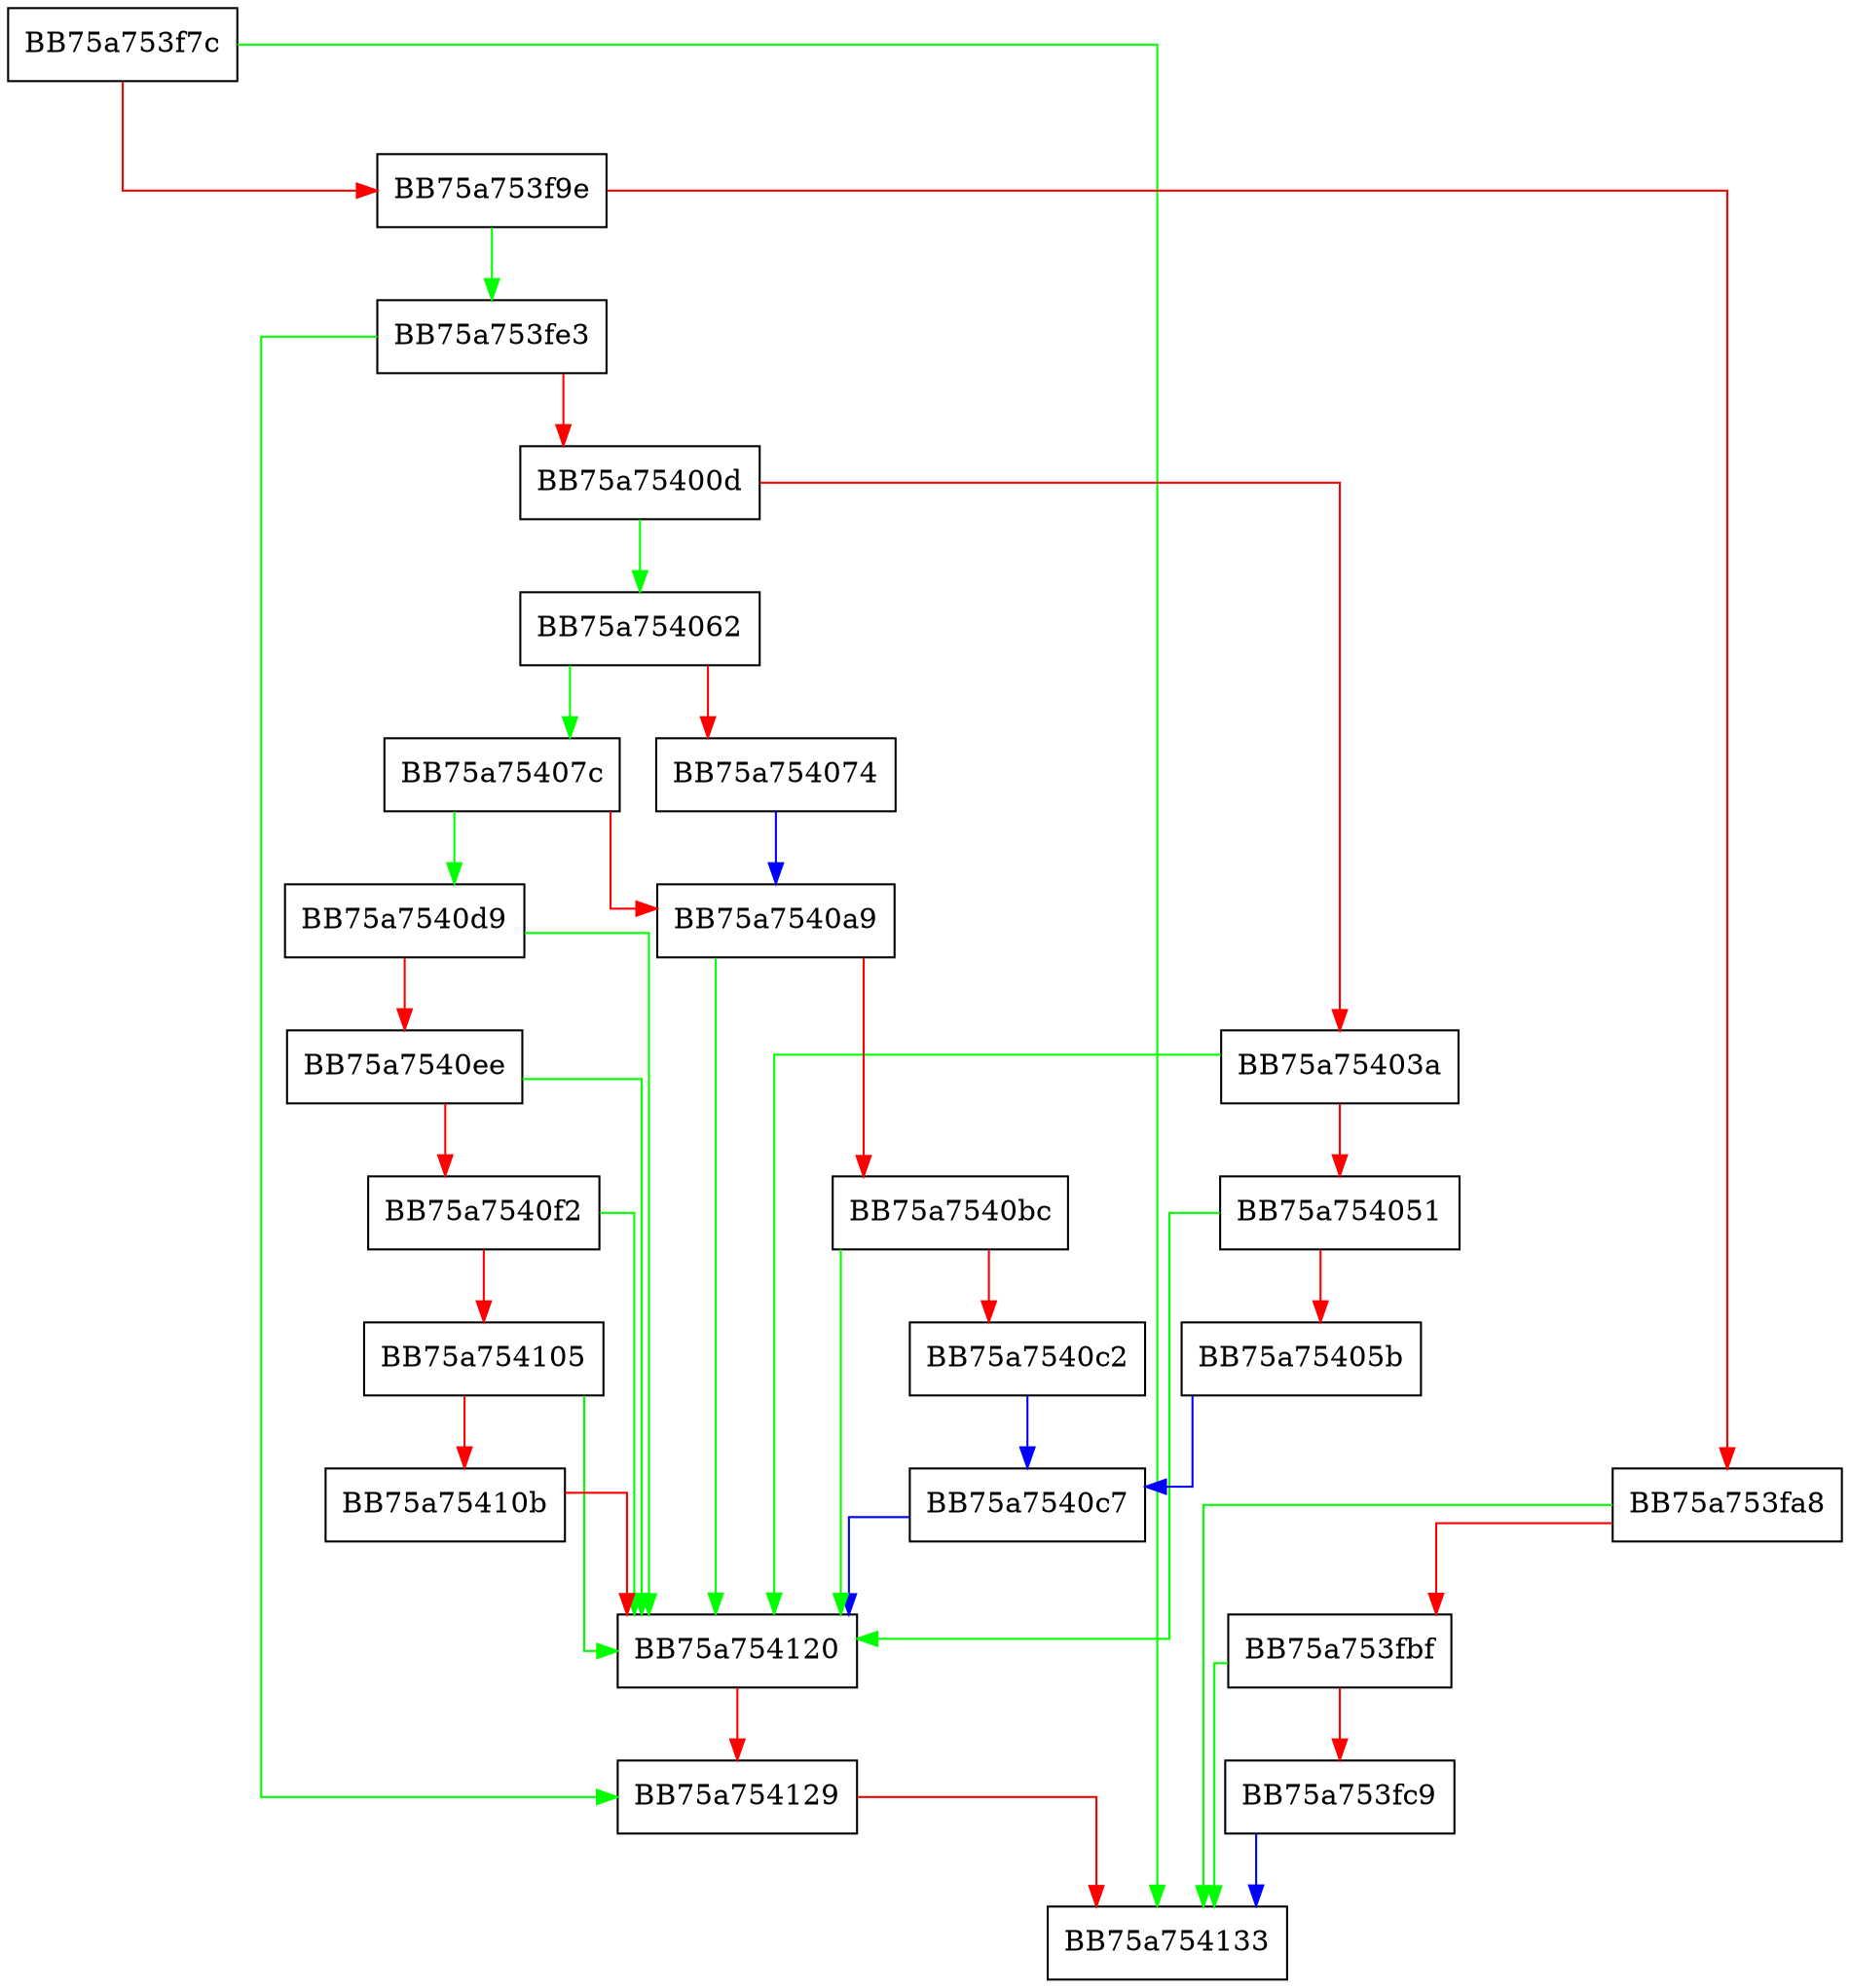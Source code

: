 digraph FlushBmCache {
  node [shape="box"];
  graph [splines=ortho];
  BB75a753f7c -> BB75a754133 [color="green"];
  BB75a753f7c -> BB75a753f9e [color="red"];
  BB75a753f9e -> BB75a753fe3 [color="green"];
  BB75a753f9e -> BB75a753fa8 [color="red"];
  BB75a753fa8 -> BB75a754133 [color="green"];
  BB75a753fa8 -> BB75a753fbf [color="red"];
  BB75a753fbf -> BB75a754133 [color="green"];
  BB75a753fbf -> BB75a753fc9 [color="red"];
  BB75a753fc9 -> BB75a754133 [color="blue"];
  BB75a753fe3 -> BB75a754129 [color="green"];
  BB75a753fe3 -> BB75a75400d [color="red"];
  BB75a75400d -> BB75a754062 [color="green"];
  BB75a75400d -> BB75a75403a [color="red"];
  BB75a75403a -> BB75a754120 [color="green"];
  BB75a75403a -> BB75a754051 [color="red"];
  BB75a754051 -> BB75a754120 [color="green"];
  BB75a754051 -> BB75a75405b [color="red"];
  BB75a75405b -> BB75a7540c7 [color="blue"];
  BB75a754062 -> BB75a75407c [color="green"];
  BB75a754062 -> BB75a754074 [color="red"];
  BB75a754074 -> BB75a7540a9 [color="blue"];
  BB75a75407c -> BB75a7540d9 [color="green"];
  BB75a75407c -> BB75a7540a9 [color="red"];
  BB75a7540a9 -> BB75a754120 [color="green"];
  BB75a7540a9 -> BB75a7540bc [color="red"];
  BB75a7540bc -> BB75a754120 [color="green"];
  BB75a7540bc -> BB75a7540c2 [color="red"];
  BB75a7540c2 -> BB75a7540c7 [color="blue"];
  BB75a7540c7 -> BB75a754120 [color="blue"];
  BB75a7540d9 -> BB75a754120 [color="green"];
  BB75a7540d9 -> BB75a7540ee [color="red"];
  BB75a7540ee -> BB75a754120 [color="green"];
  BB75a7540ee -> BB75a7540f2 [color="red"];
  BB75a7540f2 -> BB75a754120 [color="green"];
  BB75a7540f2 -> BB75a754105 [color="red"];
  BB75a754105 -> BB75a754120 [color="green"];
  BB75a754105 -> BB75a75410b [color="red"];
  BB75a75410b -> BB75a754120 [color="red"];
  BB75a754120 -> BB75a754129 [color="red"];
  BB75a754129 -> BB75a754133 [color="red"];
}